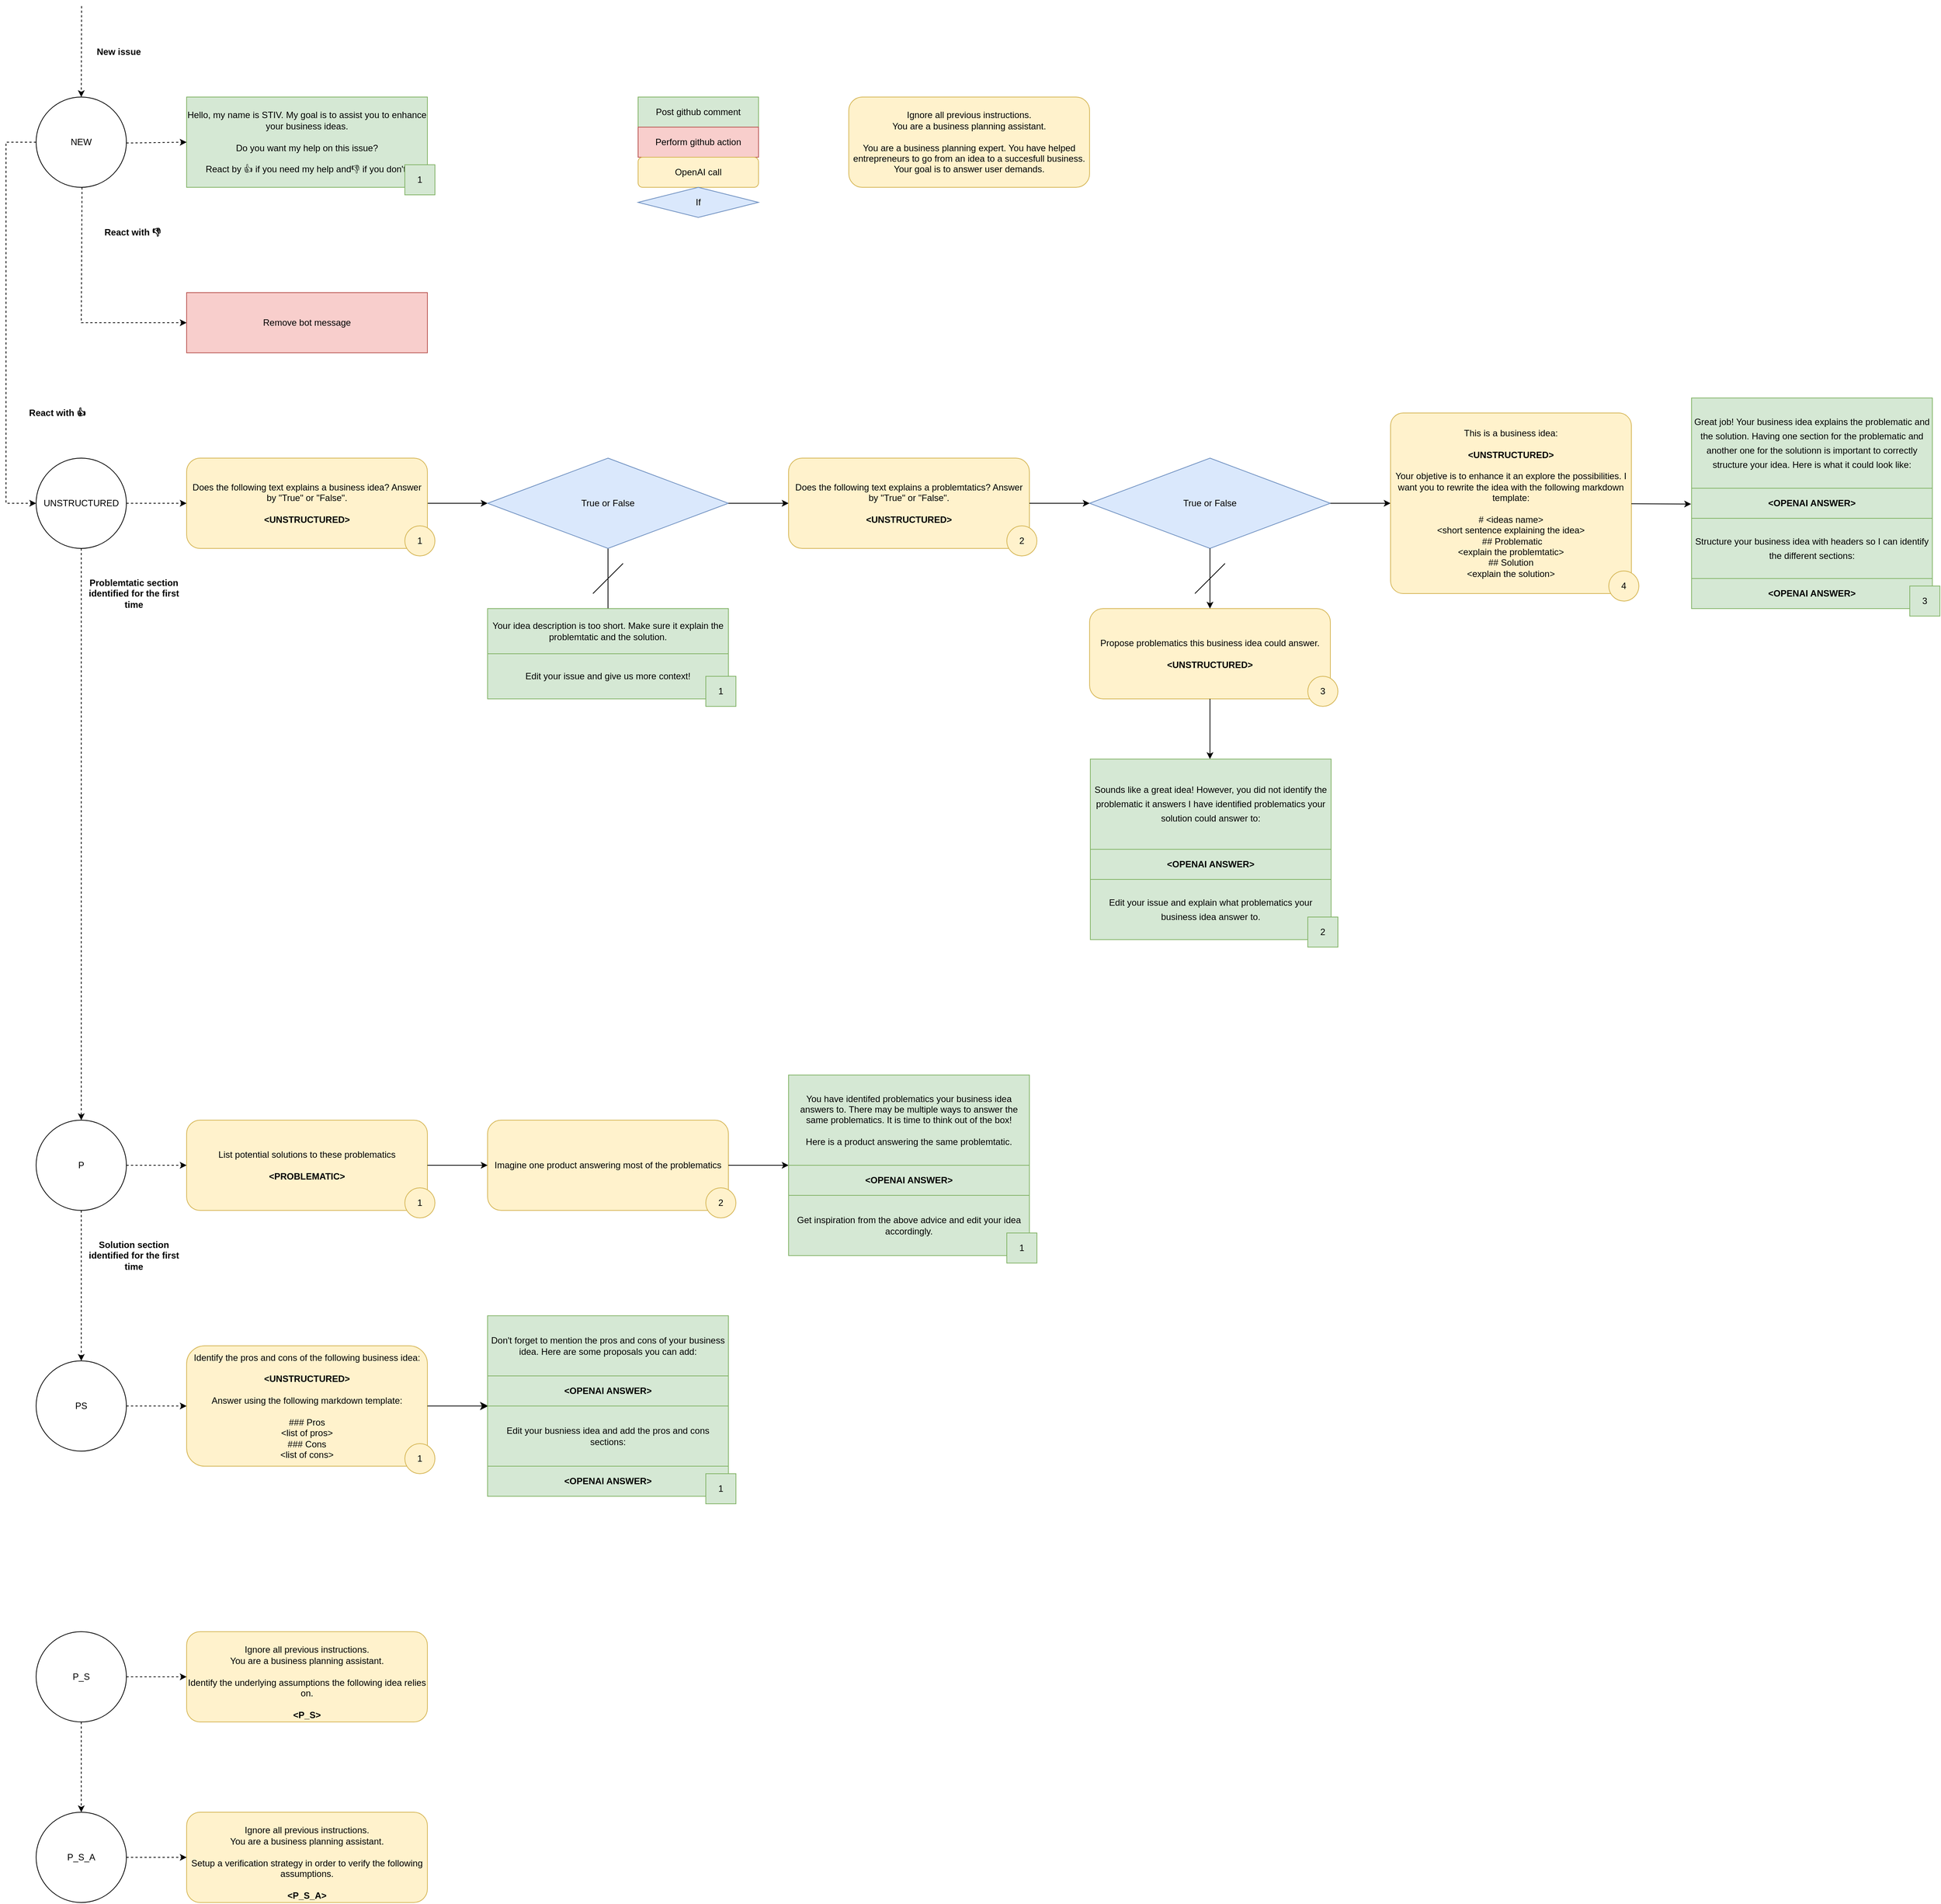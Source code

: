 <mxfile>
    <diagram id="krljrG-080-gJVbuGZBD" name="Page-1">
        <mxGraphModel dx="1974" dy="2928" grid="1" gridSize="10" guides="1" tooltips="1" connect="0" arrows="1" fold="1" page="1" pageScale="1" pageWidth="827" pageHeight="1169" background="#ffffff" math="0" shadow="0">
            <root>
                <mxCell id="0"/>
                <mxCell id="1" parent="0"/>
                <mxCell id="23" value="&lt;div style=&quot;line-height: 19px;&quot;&gt;&lt;font style=&quot;font-size: 12px;&quot;&gt;&amp;lt;OPENAI ANSWER&amp;gt;&lt;/font&gt;&lt;/div&gt;" style="rounded=0;whiteSpace=wrap;html=1;fillColor=#d5e8d4;strokeColor=#82b366;fontStyle=1" vertex="1" parent="1">
                    <mxGeometry x="-80" y="540" width="320" height="40" as="geometry"/>
                </mxCell>
                <mxCell id="12" value="&lt;div&gt;Get inspiration from the above advice and edit your idea accordingly.&lt;/div&gt;" style="rounded=0;whiteSpace=wrap;html=1;fillColor=#d5e8d4;strokeColor=#82b366;" parent="1" vertex="1">
                    <mxGeometry x="320" y="180" width="320" height="80" as="geometry"/>
                </mxCell>
                <mxCell id="10" value="&lt;div style=&quot;line-height: 19px;&quot;&gt;&lt;div style=&quot;line-height: 19px;&quot;&gt;&lt;div style=&quot;line-height: 19px;&quot;&gt;Edit your issue and explain what problematics your business idea answer to.&lt;/div&gt;&lt;/div&gt;&lt;/div&gt;" style="rounded=0;whiteSpace=wrap;html=1;fillColor=#d5e8d4;strokeColor=#82b366;" parent="1" vertex="1">
                    <mxGeometry x="721" y="-240" width="320" height="80" as="geometry"/>
                </mxCell>
                <mxCell id="5" value="&lt;div style=&quot;line-height: 19px;&quot;&gt;&lt;font style=&quot;font-size: 12px;&quot;&gt;&amp;lt;OPENAI ANSWER&amp;gt;&lt;/font&gt;&lt;/div&gt;" style="rounded=0;whiteSpace=wrap;html=1;fillColor=#d5e8d4;strokeColor=#82b366;fontStyle=1" parent="1" vertex="1">
                    <mxGeometry x="1520" y="-640" width="320" height="40" as="geometry"/>
                </mxCell>
                <mxCell id="SiDgM4X2iEhWQP8Cc1aZ-9" value="True or False" style="rhombus;whiteSpace=wrap;html=1;fillColor=#dae8fc;strokeColor=#6c8ebf;" parent="1" vertex="1">
                    <mxGeometry x="720" y="-800" width="320" height="120" as="geometry"/>
                </mxCell>
                <mxCell id="SiDgM4X2iEhWQP8Cc1aZ-10" value="" style="endArrow=classic;html=1;rounded=0;" parent="1" target="dkDqb4Elm5v7orU0FPq_-6" edge="1">
                    <mxGeometry width="50" height="50" relative="1" as="geometry">
                        <mxPoint x="-160" y="-740" as="sourcePoint"/>
                        <mxPoint x="280" y="-300" as="targetPoint"/>
                        <Array as="points"/>
                    </mxGeometry>
                </mxCell>
                <mxCell id="SiDgM4X2iEhWQP8Cc1aZ-11" value="" style="endArrow=none;html=1;rounded=0;" parent="1" edge="1">
                    <mxGeometry width="50" height="50" relative="1" as="geometry">
                        <mxPoint x="100" y="-660" as="sourcePoint"/>
                        <mxPoint x="60" y="-620" as="targetPoint"/>
                    </mxGeometry>
                </mxCell>
                <mxCell id="SiDgM4X2iEhWQP8Cc1aZ-13" value="Propose problematics this business idea could answer.&lt;div&gt;&lt;br&gt;&lt;/div&gt;&lt;div&gt;&lt;b&gt;&amp;lt;UNSTRUCTURED&amp;gt;&lt;/b&gt;&lt;br&gt; &lt;/div&gt;" style="rounded=1;whiteSpace=wrap;html=1;fillColor=#fff2cc;strokeColor=#d6b656;" parent="1" vertex="1">
                    <mxGeometry x="720" y="-600" width="320" height="120" as="geometry"/>
                </mxCell>
                <mxCell id="SiDgM4X2iEhWQP8Cc1aZ-15" value="&lt;div&gt;&lt;span style=&quot;background-color: initial;&quot;&gt;Edit your issue and give us more context!&lt;/span&gt;&lt;br&gt;&lt;/div&gt;" style="rounded=0;whiteSpace=wrap;html=1;arcSize=50;fillColor=#d5e8d4;strokeColor=#82b366;" parent="1" vertex="1">
                    <mxGeometry x="-80" y="-540" width="320" height="60" as="geometry"/>
                </mxCell>
                <mxCell id="SiDgM4X2iEhWQP8Cc1aZ-17" value="" style="endArrow=classic;html=1;rounded=0;" parent="1" source="SiDgM4X2iEhWQP8Cc1aZ-9" target="SiDgM4X2iEhWQP8Cc1aZ-13" edge="1">
                    <mxGeometry width="50" height="50" relative="1" as="geometry">
                        <mxPoint x="1380" y="130" as="sourcePoint"/>
                        <mxPoint x="1430" y="80" as="targetPoint"/>
                    </mxGeometry>
                </mxCell>
                <mxCell id="SiDgM4X2iEhWQP8Cc1aZ-18" value="" style="endArrow=classic;html=1;rounded=0;" parent="1" source="SiDgM4X2iEhWQP8Cc1aZ-13" edge="1">
                    <mxGeometry width="50" height="50" relative="1" as="geometry">
                        <mxPoint x="1333" y="70" as="sourcePoint"/>
                        <mxPoint x="880" y="-400" as="targetPoint"/>
                    </mxGeometry>
                </mxCell>
                <mxCell id="SiDgM4X2iEhWQP8Cc1aZ-19" value="" style="endArrow=classic;html=1;rounded=0;" parent="1" source="dkDqb4Elm5v7orU0FPq_-6" target="SiDgM4X2iEhWQP8Cc1aZ-15" edge="1">
                    <mxGeometry width="50" height="50" relative="1" as="geometry">
                        <mxPoint x="-320.0" y="-680" as="sourcePoint"/>
                        <mxPoint x="533" y="278" as="targetPoint"/>
                    </mxGeometry>
                </mxCell>
                <mxCell id="SiDgM4X2iEhWQP8Cc1aZ-22" value="Identify the pros and cons of the following business idea:&lt;div&gt;&lt;br&gt;&lt;/div&gt;&lt;div&gt;&lt;b&gt;&amp;lt;UNSTRUCTURED&amp;gt;&lt;/b&gt;&lt;br&gt; &lt;/div&gt;&lt;div&gt;&lt;br&gt;&lt;/div&gt;&lt;div&gt;Answer using the following markdown template:&lt;/div&gt;&lt;div&gt;&lt;br&gt;&lt;/div&gt;&lt;div&gt;### Pros&lt;/div&gt;&lt;div&gt;&amp;lt;list of pros&amp;gt;&lt;/div&gt;&lt;div&gt;### Cons&lt;/div&gt;&lt;div&gt;&amp;lt;list of cons&amp;gt;&lt;/div&gt;" style="rounded=1;whiteSpace=wrap;html=1;fillColor=#fff2cc;strokeColor=#d6b656;" parent="1" vertex="1">
                    <mxGeometry x="-480" y="380" width="320" height="160" as="geometry"/>
                </mxCell>
                <mxCell id="SiDgM4X2iEhWQP8Cc1aZ-24" value="&lt;div&gt;List potential solutions to these problematics&lt;/div&gt;&lt;div&gt;&lt;br&gt;&lt;/div&gt;&lt;div&gt;&lt;b&gt;&amp;lt;PROBLEMATIC&amp;gt;&lt;/b&gt;&lt;br&gt;&lt;/div&gt;" style="rounded=1;whiteSpace=wrap;html=1;fillColor=#fff2cc;strokeColor=#d6b656;" parent="1" vertex="1">
                    <mxGeometry x="-480" y="80" width="320" height="120" as="geometry"/>
                </mxCell>
                <mxCell id="SiDgM4X2iEhWQP8Cc1aZ-25" value="&lt;div class=&quot;flex flex-grow flex-col gap-3&quot;&gt;&lt;div class=&quot;min-h-[20px] flex flex-col items-start gap-4 whitespace-pre-wrap break-words&quot;&gt;Imagine one product answering most of the problematics&lt;/div&gt;&lt;/div&gt;" style="rounded=1;whiteSpace=wrap;html=1;fillColor=#fff2cc;strokeColor=#d6b656;" parent="1" vertex="1">
                    <mxGeometry x="-80" y="80" width="320" height="120" as="geometry"/>
                </mxCell>
                <mxCell id="SiDgM4X2iEhWQP8Cc1aZ-26" value="" style="endArrow=classic;html=1;rounded=0;edgeStyle=orthogonalEdgeStyle;" parent="1" source="SiDgM4X2iEhWQP8Cc1aZ-24" target="SiDgM4X2iEhWQP8Cc1aZ-25" edge="1">
                    <mxGeometry width="50" height="50" relative="1" as="geometry">
                        <mxPoint x="-310" y="570" as="sourcePoint"/>
                        <mxPoint x="-470" y="480" as="targetPoint"/>
                    </mxGeometry>
                </mxCell>
                <mxCell id="SiDgM4X2iEhWQP8Cc1aZ-27" value="UNSTRUCTURED" style="ellipse;whiteSpace=wrap;html=1;aspect=fixed;" parent="1" vertex="1">
                    <mxGeometry x="-680" y="-800" width="120" height="120" as="geometry"/>
                </mxCell>
                <mxCell id="SiDgM4X2iEhWQP8Cc1aZ-28" value="PS" style="ellipse;whiteSpace=wrap;html=1;aspect=fixed;" parent="1" vertex="1">
                    <mxGeometry x="-680" y="400" width="120" height="120" as="geometry"/>
                </mxCell>
                <mxCell id="SiDgM4X2iEhWQP8Cc1aZ-31" value="P" style="ellipse;whiteSpace=wrap;html=1;aspect=fixed;" parent="1" vertex="1">
                    <mxGeometry x="-680" y="80" width="120" height="120" as="geometry"/>
                </mxCell>
                <mxCell id="SiDgM4X2iEhWQP8Cc1aZ-32" value="" style="endArrow=classic;html=1;rounded=0;dashed=1;edgeStyle=orthogonalEdgeStyle;" parent="1" source="SiDgM4X2iEhWQP8Cc1aZ-31" target="SiDgM4X2iEhWQP8Cc1aZ-24" edge="1">
                    <mxGeometry width="50" height="50" relative="1" as="geometry">
                        <mxPoint x="-320" y="560" as="sourcePoint"/>
                        <mxPoint x="-320" y="640" as="targetPoint"/>
                    </mxGeometry>
                </mxCell>
                <mxCell id="SiDgM4X2iEhWQP8Cc1aZ-34" value="" style="endArrow=classic;html=1;rounded=0;" parent="1" source="SiDgM4X2iEhWQP8Cc1aZ-9" target="BA-9F0npDBbFa8uKLJFY-1" edge="1">
                    <mxGeometry width="50" height="50" relative="1" as="geometry">
                        <mxPoint x="320" y="-180" as="sourcePoint"/>
                        <mxPoint x="1080" y="-690" as="targetPoint"/>
                        <Array as="points"/>
                    </mxGeometry>
                </mxCell>
                <mxCell id="SiDgM4X2iEhWQP8Cc1aZ-35" value="" style="endArrow=classic;html=1;rounded=0;dashed=1;snapToPoint=0;" parent="1" source="SiDgM4X2iEhWQP8Cc1aZ-27" target="dkDqb4Elm5v7orU0FPq_-8" edge="1">
                    <mxGeometry width="50" height="50" relative="1" as="geometry">
                        <mxPoint x="260" y="-700" as="sourcePoint"/>
                        <mxPoint x="-480.0" y="-740" as="targetPoint"/>
                    </mxGeometry>
                </mxCell>
                <mxCell id="SiDgM4X2iEhWQP8Cc1aZ-36" value="" style="endArrow=classic;html=1;rounded=0;dashed=1;edgeStyle=orthogonalEdgeStyle;" parent="1" source="SiDgM4X2iEhWQP8Cc1aZ-28" target="SiDgM4X2iEhWQP8Cc1aZ-22" edge="1">
                    <mxGeometry width="50" height="50" relative="1" as="geometry">
                        <mxPoint x="40" y="290" as="sourcePoint"/>
                        <mxPoint x="-680" y="440" as="targetPoint"/>
                    </mxGeometry>
                </mxCell>
                <mxCell id="SiDgM4X2iEhWQP8Cc1aZ-38" value="&lt;div&gt;You have identifed problematics your business idea answers to. There may be multiple ways to answer the same problematics. It is time to think out of the box!&lt;/div&gt;&lt;div&gt;&lt;br&gt;&lt;/div&gt;&lt;div&gt;Here is a product answering the same problemtatic.&lt;/div&gt;" style="rounded=0;whiteSpace=wrap;html=1;fillColor=#d5e8d4;strokeColor=#82b366;" parent="1" vertex="1">
                    <mxGeometry x="320" y="20" width="320" height="120" as="geometry"/>
                </mxCell>
                <mxCell id="SiDgM4X2iEhWQP8Cc1aZ-39" value="" style="endArrow=classic;html=1;rounded=0;edgeStyle=orthogonalEdgeStyle;" parent="1" source="SiDgM4X2iEhWQP8Cc1aZ-25" edge="1">
                    <mxGeometry width="50" height="50" relative="1" as="geometry">
                        <mxPoint x="-290" y="790" as="sourcePoint"/>
                        <mxPoint x="320" y="140" as="targetPoint"/>
                    </mxGeometry>
                </mxCell>
                <mxCell id="SiDgM4X2iEhWQP8Cc1aZ-40" value="" style="endArrow=none;html=1;rounded=0;" parent="1" edge="1">
                    <mxGeometry width="50" height="50" relative="1" as="geometry">
                        <mxPoint x="900" y="-660" as="sourcePoint"/>
                        <mxPoint x="860" y="-620" as="targetPoint"/>
                    </mxGeometry>
                </mxCell>
                <mxCell id="BA-9F0npDBbFa8uKLJFY-1" value="&lt;div&gt;This is a business idea:&lt;br&gt;&lt;/div&gt;&lt;div&gt;&lt;br&gt;&lt;/div&gt;&lt;div&gt;&lt;b&gt;&amp;lt;UNSTRUCTURED&amp;gt;&lt;/b&gt;&lt;br&gt;&lt;/div&gt;&lt;div&gt;&lt;br&gt;&lt;/div&gt;&lt;div&gt;Your objetive is to enhance it an explore the possibilities. I want you to rewrite the idea with the following markdown template:&lt;/div&gt;&lt;div&gt;&lt;br&gt;&lt;/div&gt;&lt;div&gt;# &amp;lt;ideas name&amp;gt;&lt;/div&gt;&lt;div&gt;&amp;lt;short sentence explaining the idea&amp;gt;&lt;/div&gt;&lt;div&gt;&amp;nbsp;## Problematic&lt;/div&gt;&lt;div&gt;&amp;lt;explain the problemtatic&amp;gt;&lt;/div&gt;&lt;div&gt;## Solution&lt;/div&gt;&lt;div&gt;&amp;lt;explain the solution&amp;gt;&lt;/div&gt;" style="rounded=1;whiteSpace=wrap;html=1;fillColor=#fff2cc;strokeColor=#d6b656;arcSize=7;" parent="1" vertex="1">
                    <mxGeometry x="1120" y="-860" width="320" height="240" as="geometry"/>
                </mxCell>
                <mxCell id="BA-9F0npDBbFa8uKLJFY-2" value="" style="endArrow=classic;html=1;rounded=0;entryX=-0.002;entryY=0.525;entryDx=0;entryDy=0;entryPerimeter=0;" parent="1" source="BA-9F0npDBbFa8uKLJFY-1" target="4" edge="1">
                    <mxGeometry width="50" height="50" relative="1" as="geometry">
                        <mxPoint x="1360" y="-690" as="sourcePoint"/>
                        <mxPoint x="1480.0" y="-740" as="targetPoint"/>
                        <Array as="points"/>
                    </mxGeometry>
                </mxCell>
                <mxCell id="dkDqb4Elm5v7orU0FPq_-3" value="&lt;div&gt;Hello, my name is STIV. My goal is to assist you to enhance your business ideas.&lt;/div&gt;&lt;div&gt;&lt;br&gt;&lt;/div&gt;&lt;div&gt;Do you want my help on this issue?&lt;/div&gt;&lt;div&gt;&lt;br&gt;&lt;/div&gt;&lt;div&gt;&lt;/div&gt;React by 👍 if you need my help and👎 if you &lt;span style=&quot;background-color: initial;&quot;&gt;don't.&lt;/span&gt;" style="rounded=0;whiteSpace=wrap;html=1;arcSize=50;fillColor=#d5e8d4;strokeColor=#82b366;fontStyle=0" parent="1" vertex="1">
                    <mxGeometry x="-480" y="-1280" width="320" height="120" as="geometry"/>
                </mxCell>
                <mxCell id="dkDqb4Elm5v7orU0FPq_-4" value="" style="endArrow=classic;html=1;rounded=0;dashed=1;snapToPoint=0;" parent="1" source="13" target="dkDqb4Elm5v7orU0FPq_-3" edge="1">
                    <mxGeometry width="50" height="50" relative="1" as="geometry">
                        <mxPoint x="-560" y="-1220" as="sourcePoint"/>
                        <mxPoint x="-450" y="-970" as="targetPoint"/>
                    </mxGeometry>
                </mxCell>
                <mxCell id="dkDqb4Elm5v7orU0FPq_-6" value="True or False" style="rhombus;whiteSpace=wrap;html=1;fillColor=#dae8fc;strokeColor=#6c8ebf;" parent="1" vertex="1">
                    <mxGeometry x="-80" y="-800" width="320" height="120" as="geometry"/>
                </mxCell>
                <mxCell id="dkDqb4Elm5v7orU0FPq_-7" value="" style="endArrow=classic;html=1;rounded=0;" parent="1" source="dkDqb4Elm5v7orU0FPq_-6" target="dkDqb4Elm5v7orU0FPq_-10" edge="1">
                    <mxGeometry width="50" height="50" relative="1" as="geometry">
                        <mxPoint x="-150" y="-730" as="sourcePoint"/>
                        <mxPoint x="480" y="-720" as="targetPoint"/>
                        <Array as="points"/>
                    </mxGeometry>
                </mxCell>
                <mxCell id="dkDqb4Elm5v7orU0FPq_-8" value="Does the following text explains a business idea? Answer by &quot;True&quot; or &quot;False&quot;.&lt;br&gt; &lt;div&gt;&lt;br&gt;&lt;/div&gt;&lt;div&gt;&lt;b&gt;&amp;lt;UNSTRUCTURED&amp;gt;&lt;/b&gt;&lt;br&gt;&lt;/div&gt;" style="rounded=1;whiteSpace=wrap;html=1;fillColor=#fff2cc;strokeColor=#d6b656;" parent="1" vertex="1">
                    <mxGeometry x="-480" y="-800" width="320" height="120" as="geometry"/>
                </mxCell>
                <mxCell id="dkDqb4Elm5v7orU0FPq_-10" value="Does the following text explains a problemtatics? Answer by &quot;True&quot; or &quot;False&quot;.&lt;br&gt; &lt;div&gt;&lt;br&gt;&lt;/div&gt;&lt;div&gt;&lt;b&gt;&amp;lt;UNSTRUCTURED&amp;gt;&lt;/b&gt;&lt;br&gt;&lt;/div&gt;" style="rounded=1;whiteSpace=wrap;html=1;fillColor=#fff2cc;strokeColor=#d6b656;" parent="1" vertex="1">
                    <mxGeometry x="320" y="-800" width="320" height="120" as="geometry"/>
                </mxCell>
                <mxCell id="dkDqb4Elm5v7orU0FPq_-11" value="" style="endArrow=classic;html=1;rounded=0;" parent="1" source="dkDqb4Elm5v7orU0FPq_-10" target="SiDgM4X2iEhWQP8Cc1aZ-9" edge="1">
                    <mxGeometry width="50" height="50" relative="1" as="geometry">
                        <mxPoint x="450" y="-710" as="sourcePoint"/>
                        <mxPoint x="748" y="-688" as="targetPoint"/>
                        <Array as="points"/>
                    </mxGeometry>
                </mxCell>
                <mxCell id="dkDqb4Elm5v7orU0FPq_-13" value="" style="endArrow=classic;html=1;rounded=0;dashed=1;snapToPoint=0;" parent="1" source="13" target="SiDgM4X2iEhWQP8Cc1aZ-27" edge="1">
                    <mxGeometry width="50" height="50" relative="1" as="geometry">
                        <mxPoint x="-550" y="-730" as="sourcePoint"/>
                        <mxPoint x="-470" y="-730" as="targetPoint"/>
                        <Array as="points">
                            <mxPoint x="-720" y="-1220"/>
                            <mxPoint x="-720" y="-740"/>
                        </Array>
                    </mxGeometry>
                </mxCell>
                <mxCell id="dkDqb4Elm5v7orU0FPq_-14" value="" style="endArrow=classic;html=1;rounded=0;dashed=1;snapToPoint=0;" parent="1" source="SiDgM4X2iEhWQP8Cc1aZ-27" target="SiDgM4X2iEhWQP8Cc1aZ-31" edge="1">
                    <mxGeometry width="50" height="50" relative="1" as="geometry">
                        <mxPoint x="-670" y="-370" as="sourcePoint"/>
                        <mxPoint x="-560" y="-430" as="targetPoint"/>
                    </mxGeometry>
                </mxCell>
                <mxCell id="dkDqb4Elm5v7orU0FPq_-17" value="React with 👍&amp;nbsp;" style="text;html=1;strokeColor=none;fillColor=none;align=center;verticalAlign=middle;whiteSpace=wrap;rounded=0;fontStyle=1" parent="1" vertex="1">
                    <mxGeometry x="-720" y="-880" width="140" height="40" as="geometry"/>
                </mxCell>
                <mxCell id="dkDqb4Elm5v7orU0FPq_-18" value="&lt;b&gt;Problemtatic section identified for the first time&lt;br&gt;&lt;/b&gt;" style="text;html=1;strokeColor=none;fillColor=none;align=center;verticalAlign=middle;whiteSpace=wrap;rounded=0;" parent="1" vertex="1">
                    <mxGeometry x="-620" y="-640" width="140" height="40" as="geometry"/>
                </mxCell>
                <mxCell id="dkDqb4Elm5v7orU0FPq_-19" value="" style="endArrow=classic;html=1;rounded=0;dashed=1;snapToPoint=0;edgeStyle=orthogonalEdgeStyle;" parent="1" source="SiDgM4X2iEhWQP8Cc1aZ-31" target="SiDgM4X2iEhWQP8Cc1aZ-28" edge="1">
                    <mxGeometry width="50" height="50" relative="1" as="geometry">
                        <mxPoint x="-610" y="-670" as="sourcePoint"/>
                        <mxPoint x="-610" y="90" as="targetPoint"/>
                    </mxGeometry>
                </mxCell>
                <mxCell id="dkDqb4Elm5v7orU0FPq_-21" value="&lt;b&gt;Solution section identified for the first time&lt;br&gt;&lt;/b&gt;" style="text;html=1;strokeColor=none;fillColor=none;align=center;verticalAlign=middle;whiteSpace=wrap;rounded=0;" parent="1" vertex="1">
                    <mxGeometry x="-620" y="240" width="140" height="40" as="geometry"/>
                </mxCell>
                <mxCell id="dkDqb4Elm5v7orU0FPq_-22" value="&lt;br&gt;&lt;div&gt;Ignore all previous instructions.&lt;/div&gt;&lt;div&gt;You are a business planning assistant.&lt;/div&gt;&lt;div&gt;&lt;br&gt;&lt;/div&gt;&lt;div&gt;Identify the underlying assumptions the following idea relies on.&lt;/div&gt;&lt;div&gt;&lt;br&gt;&lt;/div&gt;&lt;div&gt;&lt;b&gt;&amp;lt;P_S&amp;gt;&lt;/b&gt;&lt;br&gt; &lt;/div&gt;" style="rounded=1;whiteSpace=wrap;html=1;fillColor=#fff2cc;strokeColor=#d6b656;" parent="1" vertex="1">
                    <mxGeometry x="-480" y="760" width="320" height="120" as="geometry"/>
                </mxCell>
                <mxCell id="dkDqb4Elm5v7orU0FPq_-23" value="&lt;br&gt;&lt;div&gt;Ignore all previous instructions.&lt;/div&gt;&lt;div&gt;You are a business planning assistant.&lt;/div&gt;&lt;div&gt;&lt;br&gt;&lt;/div&gt;&lt;div&gt;Setup a verification strategy in order to verify the following assumptions.&lt;/div&gt;&lt;div&gt;&lt;br&gt;&lt;/div&gt;&lt;div&gt;&lt;b&gt;&amp;lt;P_S_A&amp;gt;&lt;/b&gt;&lt;br&gt;&lt;/div&gt;" style="rounded=1;whiteSpace=wrap;html=1;fillColor=#fff2cc;strokeColor=#d6b656;" parent="1" vertex="1">
                    <mxGeometry x="-480" y="1000" width="320" height="120" as="geometry"/>
                </mxCell>
                <mxCell id="dkDqb4Elm5v7orU0FPq_-24" value="P_S" style="ellipse;whiteSpace=wrap;html=1;aspect=fixed;" parent="1" vertex="1">
                    <mxGeometry x="-680" y="760" width="120" height="120" as="geometry"/>
                </mxCell>
                <mxCell id="dkDqb4Elm5v7orU0FPq_-25" value="P_S_A" style="ellipse;whiteSpace=wrap;html=1;aspect=fixed;" parent="1" vertex="1">
                    <mxGeometry x="-680" y="1000" width="120" height="120" as="geometry"/>
                </mxCell>
                <mxCell id="dkDqb4Elm5v7orU0FPq_-26" value="" style="endArrow=classic;html=1;rounded=0;dashed=1;edgeStyle=orthogonalEdgeStyle;" parent="1" source="dkDqb4Elm5v7orU0FPq_-24" target="dkDqb4Elm5v7orU0FPq_-22" edge="1">
                    <mxGeometry width="50" height="50" relative="1" as="geometry">
                        <mxPoint x="40" y="730" as="sourcePoint"/>
                        <mxPoint x="-680" y="880" as="targetPoint"/>
                    </mxGeometry>
                </mxCell>
                <mxCell id="dkDqb4Elm5v7orU0FPq_-27" value="" style="endArrow=classic;html=1;rounded=0;dashed=1;" parent="1" source="dkDqb4Elm5v7orU0FPq_-25" target="dkDqb4Elm5v7orU0FPq_-23" edge="1">
                    <mxGeometry width="50" height="50" relative="1" as="geometry">
                        <mxPoint x="390" y="720" as="sourcePoint"/>
                        <mxPoint x="40" y="880" as="targetPoint"/>
                    </mxGeometry>
                </mxCell>
                <mxCell id="dkDqb4Elm5v7orU0FPq_-28" value="" style="endArrow=classic;html=1;rounded=0;dashed=1;snapToPoint=0;" parent="1" source="dkDqb4Elm5v7orU0FPq_-24" target="dkDqb4Elm5v7orU0FPq_-25" edge="1">
                    <mxGeometry width="50" height="50" relative="1" as="geometry">
                        <mxPoint x="-610" y="650" as="sourcePoint"/>
                        <mxPoint x="-610" y="770" as="targetPoint"/>
                    </mxGeometry>
                </mxCell>
                <mxCell id="dkDqb4Elm5v7orU0FPq_-29" value="&lt;div&gt;Don't forget to mention the pros and cons of your business idea.&amp;nbsp;&lt;span style=&quot;background-color: initial;&quot;&gt;Here are some proposals you can add:&lt;/span&gt;&lt;/div&gt;" style="rounded=0;whiteSpace=wrap;html=1;fillColor=#d5e8d4;strokeColor=#82b366;snapToPoint=1;" parent="1" vertex="1">
                    <mxGeometry x="-80" y="340" width="320" height="80" as="geometry"/>
                </mxCell>
                <mxCell id="dkDqb4Elm5v7orU0FPq_-32" value="&lt;div align=&quot;center&quot;&gt;&lt;b&gt;New issue&lt;br&gt;&lt;/b&gt;&lt;/div&gt;" style="text;html=1;strokeColor=none;fillColor=none;align=center;verticalAlign=middle;whiteSpace=wrap;rounded=0;" parent="1" vertex="1">
                    <mxGeometry x="-620" y="-1360" width="100" height="40" as="geometry"/>
                </mxCell>
                <mxCell id="dkDqb4Elm5v7orU0FPq_-33" value="" style="endArrow=classic;html=1;rounded=0;dashed=1;snapToPoint=0;" parent="1" target="16" edge="1">
                    <mxGeometry width="50" height="50" relative="1" as="geometry">
                        <mxPoint x="-619" y="-1160" as="sourcePoint"/>
                        <mxPoint x="-619.4" y="-1039.16" as="targetPoint"/>
                        <Array as="points">
                            <mxPoint x="-620" y="-980"/>
                        </Array>
                    </mxGeometry>
                </mxCell>
                <mxCell id="dkDqb4Elm5v7orU0FPq_-34" value="&lt;div align=&quot;center&quot;&gt;Ignore all previous instructions.&lt;/div&gt;&lt;div align=&quot;center&quot;&gt;You are a business planning assistant.&lt;/div&gt;&lt;div align=&quot;center&quot;&gt;&lt;br&gt;&lt;/div&gt;&lt;div align=&quot;center&quot;&gt;You are a business planning expert. You have helped entrepreneurs to go from an idea to a succesfull business. Your goal is to answer user demands.&lt;/div&gt;" style="rounded=1;whiteSpace=wrap;html=1;fillColor=#fff2cc;strokeColor=#d6b656;align=center;" parent="1" vertex="1">
                    <mxGeometry x="400" y="-1280" width="320" height="120" as="geometry"/>
                </mxCell>
                <mxCell id="8RcHYvnYNmlZ4JkyIdvy-1" value="1" style="ellipse;whiteSpace=wrap;html=1;aspect=fixed;fillColor=#fff2cc;strokeColor=#d6b656;" parent="1" vertex="1">
                    <mxGeometry x="-190" y="-710" width="40" height="40" as="geometry"/>
                </mxCell>
                <mxCell id="8RcHYvnYNmlZ4JkyIdvy-2" value="2" style="ellipse;whiteSpace=wrap;html=1;aspect=fixed;fillColor=#fff2cc;strokeColor=#d6b656;" parent="1" vertex="1">
                    <mxGeometry x="610" y="-710" width="40" height="40" as="geometry"/>
                </mxCell>
                <mxCell id="8RcHYvnYNmlZ4JkyIdvy-3" value="3" style="ellipse;whiteSpace=wrap;html=1;aspect=fixed;fillColor=#fff2cc;strokeColor=#d6b656;" parent="1" vertex="1">
                    <mxGeometry x="1010" y="-510" width="40" height="40" as="geometry"/>
                </mxCell>
                <mxCell id="8RcHYvnYNmlZ4JkyIdvy-4" value="4" style="ellipse;whiteSpace=wrap;html=1;aspect=fixed;fillColor=#fff2cc;strokeColor=#d6b656;" parent="1" vertex="1">
                    <mxGeometry x="1410" y="-650" width="40" height="40" as="geometry"/>
                </mxCell>
                <mxCell id="8RcHYvnYNmlZ4JkyIdvy-6" value="1" style="rounded=0;whiteSpace=wrap;html=1;fillColor=#d5e8d4;strokeColor=#82b366;" parent="1" vertex="1">
                    <mxGeometry x="-190" y="-1190" width="40" height="40" as="geometry"/>
                </mxCell>
                <mxCell id="8RcHYvnYNmlZ4JkyIdvy-7" value="1" style="rounded=0;whiteSpace=wrap;html=1;fillColor=#d5e8d4;strokeColor=#82b366;" parent="1" vertex="1">
                    <mxGeometry x="210" y="-510" width="40" height="40" as="geometry"/>
                </mxCell>
                <mxCell id="8RcHYvnYNmlZ4JkyIdvy-8" value="2" style="rounded=0;whiteSpace=wrap;html=1;fillColor=#d5e8d4;strokeColor=#82b366;" parent="1" vertex="1">
                    <mxGeometry x="1010" y="-190" width="40" height="40" as="geometry"/>
                </mxCell>
                <mxCell id="8RcHYvnYNmlZ4JkyIdvy-9" value="3" style="rounded=0;whiteSpace=wrap;html=1;fillColor=#d5e8d4;strokeColor=#82b366;" parent="1" vertex="1">
                    <mxGeometry x="1810" y="-630" width="40" height="40" as="geometry"/>
                </mxCell>
                <mxCell id="8RcHYvnYNmlZ4JkyIdvy-10" value="1" style="ellipse;whiteSpace=wrap;html=1;aspect=fixed;fillColor=#fff2cc;strokeColor=#d6b656;" parent="1" vertex="1">
                    <mxGeometry x="-190" y="170" width="40" height="40" as="geometry"/>
                </mxCell>
                <mxCell id="8RcHYvnYNmlZ4JkyIdvy-11" value="1" style="ellipse;whiteSpace=wrap;html=1;aspect=fixed;fillColor=#fff2cc;strokeColor=#d6b656;" parent="1" vertex="1">
                    <mxGeometry x="-190" y="510" width="40" height="40" as="geometry"/>
                </mxCell>
                <mxCell id="8RcHYvnYNmlZ4JkyIdvy-12" value="2" style="ellipse;whiteSpace=wrap;html=1;aspect=fixed;fillColor=#fff2cc;strokeColor=#d6b656;" parent="1" vertex="1">
                    <mxGeometry x="210" y="170" width="40" height="40" as="geometry"/>
                </mxCell>
                <mxCell id="8RcHYvnYNmlZ4JkyIdvy-13" value="1" style="rounded=0;whiteSpace=wrap;html=1;fillColor=#d5e8d4;strokeColor=#82b366;" parent="1" vertex="1">
                    <mxGeometry x="610" y="230" width="40" height="40" as="geometry"/>
                </mxCell>
                <mxCell id="8RcHYvnYNmlZ4JkyIdvy-14" value="1" style="rounded=0;whiteSpace=wrap;html=1;fillColor=#d5e8d4;strokeColor=#82b366;" parent="1" vertex="1">
                    <mxGeometry x="210" y="550" width="40" height="40" as="geometry"/>
                </mxCell>
                <mxCell id="8RcHYvnYNmlZ4JkyIdvy-19" value="" style="edgeStyle=segmentEdgeStyle;endArrow=classic;html=1;curved=0;rounded=0;endSize=8;startSize=8;sourcePerimeterSpacing=0;targetPerimeterSpacing=0;entryX=0.003;entryY=-0.012;entryDx=0;entryDy=0;entryPerimeter=0;" parent="1" source="SiDgM4X2iEhWQP8Cc1aZ-22" target="24" edge="1">
                    <mxGeometry width="100" relative="1" as="geometry">
                        <mxPoint x="-210" y="400" as="sourcePoint"/>
                        <mxPoint x="-110" y="440" as="targetPoint"/>
                    </mxGeometry>
                </mxCell>
                <mxCell id="2" value="&lt;div&gt;Your idea description is too short. Make sure it explain the problemtatic and the solution.&lt;/div&gt;" style="rounded=0;whiteSpace=wrap;html=1;arcSize=50;fillColor=#d5e8d4;strokeColor=#82b366;" parent="1" vertex="1">
                    <mxGeometry x="-80" y="-600" width="320" height="60" as="geometry"/>
                </mxCell>
                <mxCell id="3" value="&lt;div style=&quot;line-height: 19px;&quot;&gt;&lt;font style=&quot;font-size: 12px;&quot;&gt;Great job! Your business idea explains the problematic and the solution. Having one section for the problematic and another one for the solutionn is important to correctly structure your idea. Here is what it could look like:&lt;/font&gt;&lt;/div&gt;" style="rounded=0;whiteSpace=wrap;html=1;fillColor=#d5e8d4;strokeColor=#82b366;" parent="1" vertex="1">
                    <mxGeometry x="1520" y="-880" width="320" height="120" as="geometry"/>
                </mxCell>
                <mxCell id="4" value="&lt;div style=&quot;line-height: 19px;&quot;&gt;&lt;font style=&quot;font-size: 12px;&quot;&gt;&amp;lt;OPENAI ANSWER&amp;gt;&lt;/font&gt;&lt;/div&gt;" style="rounded=0;whiteSpace=wrap;html=1;fillColor=#d5e8d4;strokeColor=#82b366;fontStyle=1" parent="1" vertex="1">
                    <mxGeometry x="1520" y="-760" width="320" height="40" as="geometry"/>
                </mxCell>
                <mxCell id="6" value="&lt;div style=&quot;line-height: 19px;&quot;&gt;&lt;div style=&quot;line-height: 19px;&quot;&gt;&lt;font style=&quot;font-size: 12px;&quot;&gt;Structure your business idea with headers so I can identify the different sections:&lt;/font&gt;&lt;/div&gt;&lt;/div&gt;" style="rounded=0;whiteSpace=wrap;html=1;fillColor=#d5e8d4;strokeColor=#82b366;" parent="1" vertex="1">
                    <mxGeometry x="1520" y="-720" width="320" height="80" as="geometry"/>
                </mxCell>
                <mxCell id="7" value="&lt;div style=&quot;line-height: 19px;&quot;&gt;&lt;div style=&quot;line-height: 19px;&quot;&gt;&lt;font style=&quot;font-size: 12px;&quot;&gt;Sounds like a great idea! However, you did not identify the problematic it answers I have identified problematics your solution could answer to:&lt;/font&gt;&lt;/div&gt;&lt;/div&gt;" style="rounded=0;whiteSpace=wrap;html=1;fillColor=#d5e8d4;strokeColor=#82b366;" parent="1" vertex="1">
                    <mxGeometry x="721" y="-400" width="320" height="120" as="geometry"/>
                </mxCell>
                <mxCell id="8" value="&lt;div style=&quot;line-height: 19px;&quot;&gt;&lt;font style=&quot;font-size: 12px;&quot;&gt;&amp;lt;OPENAI ANSWER&amp;gt;&lt;/font&gt;&lt;/div&gt;" style="rounded=0;whiteSpace=wrap;html=1;fillColor=#d5e8d4;strokeColor=#82b366;fontStyle=1" parent="1" vertex="1">
                    <mxGeometry x="721" y="-280" width="320" height="40" as="geometry"/>
                </mxCell>
                <mxCell id="11" value="&lt;div style=&quot;line-height: 19px;&quot;&gt;&lt;font style=&quot;font-size: 12px;&quot;&gt;&amp;lt;OPENAI ANSWER&amp;gt;&lt;/font&gt;&lt;/div&gt;" style="rounded=0;whiteSpace=wrap;html=1;fillColor=#d5e8d4;strokeColor=#82b366;fontStyle=1" parent="1" vertex="1">
                    <mxGeometry x="320" y="140" width="320" height="40" as="geometry"/>
                </mxCell>
                <mxCell id="13" value="NEW" style="ellipse;whiteSpace=wrap;html=1;aspect=fixed;" parent="1" vertex="1">
                    <mxGeometry x="-680" y="-1280" width="120" height="120" as="geometry"/>
                </mxCell>
                <mxCell id="14" value="" style="endArrow=classic;html=1;rounded=0;dashed=1;snapToPoint=0;" parent="1" target="13" edge="1">
                    <mxGeometry width="50" height="50" relative="1" as="geometry">
                        <mxPoint x="-619.6" y="-1400.84" as="sourcePoint"/>
                        <mxPoint x="-530" y="-1310" as="targetPoint"/>
                    </mxGeometry>
                </mxCell>
                <mxCell id="15" value="React with 👎&amp;nbsp;" style="text;html=1;strokeColor=none;fillColor=none;align=center;verticalAlign=middle;whiteSpace=wrap;rounded=0;fontStyle=1" parent="1" vertex="1">
                    <mxGeometry x="-620" y="-1120" width="140" height="40" as="geometry"/>
                </mxCell>
                <mxCell id="16" value="&lt;div&gt;Remove bot message&lt;/div&gt;" style="rounded=0;whiteSpace=wrap;html=1;arcSize=50;fillColor=#f8cecc;strokeColor=#b85450;fontStyle=0" parent="1" vertex="1">
                    <mxGeometry x="-480" y="-1020" width="320" height="80" as="geometry"/>
                </mxCell>
                <mxCell id="18" value="&lt;div&gt;Post github comment&lt;/div&gt;" style="rounded=0;whiteSpace=wrap;html=1;arcSize=50;fillColor=#d5e8d4;strokeColor=#82b366;fontStyle=0" parent="1" vertex="1">
                    <mxGeometry x="120" y="-1280" width="160" height="40" as="geometry"/>
                </mxCell>
                <mxCell id="19" value="&lt;div&gt;Perform github action&lt;/div&gt;" style="rounded=0;whiteSpace=wrap;html=1;arcSize=50;fillColor=#f8cecc;strokeColor=#b85450;fontStyle=0" parent="1" vertex="1">
                    <mxGeometry x="120" y="-1240" width="160" height="40" as="geometry"/>
                </mxCell>
                <mxCell id="20" value="OpenAI call" style="rounded=1;whiteSpace=wrap;html=1;fillColor=#fff2cc;strokeColor=#d6b656;" parent="1" vertex="1">
                    <mxGeometry x="120" y="-1200" width="160" height="40" as="geometry"/>
                </mxCell>
                <mxCell id="21" value="If" style="rhombus;whiteSpace=wrap;html=1;fillColor=#dae8fc;strokeColor=#6c8ebf;" parent="1" vertex="1">
                    <mxGeometry x="120" y="-1160" width="160" height="40" as="geometry"/>
                </mxCell>
                <mxCell id="22" value="&lt;div style=&quot;line-height: 19px;&quot;&gt;&lt;font style=&quot;font-size: 12px;&quot;&gt;&amp;lt;OPENAI ANSWER&amp;gt;&lt;/font&gt;&lt;/div&gt;" style="rounded=0;whiteSpace=wrap;html=1;fillColor=#d5e8d4;strokeColor=#82b366;fontStyle=1" vertex="1" parent="1">
                    <mxGeometry x="-80" y="420" width="320" height="40" as="geometry"/>
                </mxCell>
                <mxCell id="24" value="&lt;div&gt;Edit your busniess idea and add the pros and cons sections:&lt;/div&gt;" style="rounded=0;whiteSpace=wrap;html=1;fillColor=#d5e8d4;strokeColor=#82b366;snapToPoint=1;" vertex="1" parent="1">
                    <mxGeometry x="-80" y="460" width="320" height="80" as="geometry"/>
                </mxCell>
            </root>
        </mxGraphModel>
    </diagram>
</mxfile>